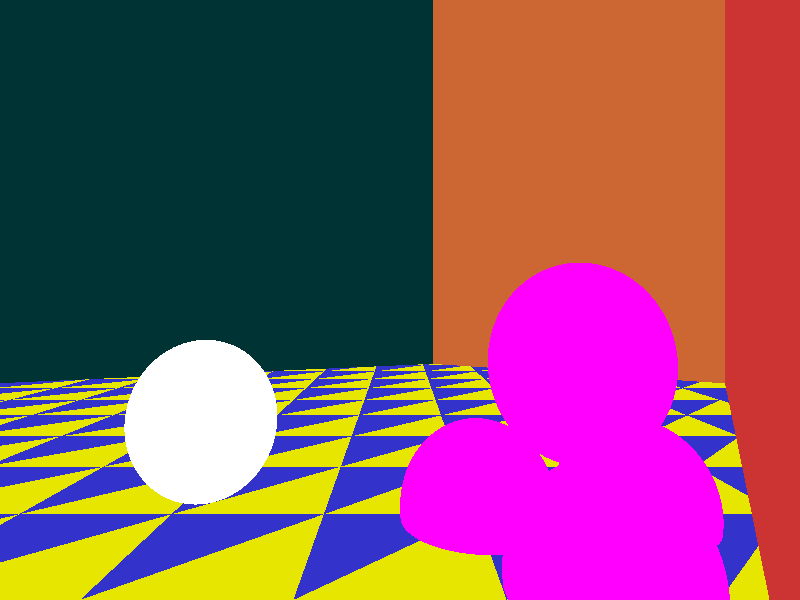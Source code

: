 // cs473, recurses
camera {
  location  <0, 0, 14>
  up        <0,  1,  0>
  right     <1.5, 0,  0>
  look_at   <0, 0, 0>
}


light_source {<-5, 3, 0> color rgb <0.3, 0.5, 0.3>}
light_source {<5, 10, 5> color rgb <0.3, 0.4, 0.5>}

// floor
plane {<0, 1, 0>, -4
  pigment {color rgb <0.2, 0.2, 0.8>}
  finish {ambient 0.4 diffuse 0.2 reflection 0.2}
  translate <0, -1, 0>
}

// left wall
plane {<1, 0, 0>, -8
  pigment {color rgb <0.8, 0.2, 0.2>}
  finish {ambient 0.4 diffuse 0.2 reflection 0.2}
  rotate <0, 30, 0>
}

// back wall
plane {<0, 0, -1>, 30
  pigment {color rgb <0.8, 0.4, 0.2>}
  finish {ambient 0.4 diffuse 0.2 reflection 0.2}
  rotate <0, 30, 0>
}

// back wall on the right
plane {<0, 0, -1>, 30
  pigment {color rgb <0.0, 0.2, 0.2>}
  finish {ambient 0.4 diffuse 0.8 reflection 0.2}
  rotate <0, -20, 0>
}

// pyramid of spheres
sphere {<-2, -1.74305, -1.74305>, 2
  pigment {color rgbf <1.0, 0.0, 1.0, 0.4>}
  finish {ambient 0.2 diffuse 0.4 reflection 0.6}
  translate <-4, -3, 2>
}

sphere {<2, -1.74305, -1.74305>, 2
  pigment {color rgbf <1.0, 0.0, 1.0, 0.4>}
  finish {ambient 0.2 diffuse 0.4 reflection 0.6}
  translate <-4, -3, 2>
}

sphere {<0, -1.74305, 1.74305>, 2
  pigment {color rgbf <1.0, 0.0, 1.0, 0.4>}
  finish {ambient 0.2 diffuse 0.4 reflection 0.6}
  translate <-4, -3, 2>
}

sphere {<0, 1.74305, 0>, 2
  pigment {color rgbf <1.0, 0.0, 1.0, 0.4>}
  finish {ambient 0.2 diffuse 0.4 reflection 0.6}
  translate <-4, -3, 2>
}


// and a few assorted objects
sphere {<0, 0, 0>, 2
  pigment {color rgbf <1.0, 1.0, 1.0, 0.8>}
  finish {ambient 0.2 diffuse 0.8 refraction 1.0 ior 1.333}
  translate <5.5, -3, -1>
}

//box {<-2, -5, -5>, <2, 5, 5>
//  pigment {color rgbf <1.0, 0.2, 1.0, 0.6>}
//  finish {ambient 0.2 diffuse 0.8 reflection 0.2 refraction 1.0 ior 1.9}
//  rotate <0, -45, 0>
//  translate <3, 0, -5>
//}


// tile the floor
// leftmost column
triangle {
  <0, 0, 0>,
  <1, 0, 0>,
  <0, 0, -1>
  scale <4, 4, 4>
  translate <-22, -4.9999, -20>
  pigment {color rgb <0.9, 0.9, 0.0>}
  finish {ambient 0.4 diffuse 0.5}
}

// one column to the right
triangle {
  <0, 0, 0>,
  <1, 0, 0>,
  <0, 0, -1>
  scale <4, 4, 4>
  translate <-18, -4.9999, -12>
  pigment {color rgb <0.9, 0.9, 0.0>}
  finish {ambient 0.4 diffuse 0.5}
}

triangle {
  <0, 0, 0>,
  <1, 0, 0>,
  <0, 0, -1>
  scale <4, 4, 4>
  translate <-18, -4.9999, -16>
  pigment {color rgb <0.9, 0.9, 0.0>}
  finish {ambient 0.4 diffuse 0.5}
}

triangle {
  <0, 0, 0>,
  <1, 0, 0>,
  <0, 0, -1>
  scale <4, 4, 4>
  translate <-18, -4.9999, -20>
  pigment {color rgb <0.9, 0.9, 0.0>}
  finish {ambient 0.4 diffuse 0.5}
}

// one column to the right
triangle {
  <0, 0, 0>,
  <1, 0, 0>,
  <0, 0, -1>
  scale <4, 4, 4>
  translate <-14, -4.9999, -4>
  pigment {color rgb <0.9, 0.9, 0.0>}
  finish {ambient 0.4 diffuse 0.5}
}

triangle {
  <0, 0, 0>,
  <1, 0, 0>,
  <0, 0, -1>
  scale <4, 4, 4>
  translate <-14, -4.9999, -8>
  pigment {color rgb <0.9, 0.9, 0.0>}
  finish {ambient 0.4 diffuse 0.5}
}

triangle {
  <0, 0, 0>,
  <1, 0, 0>,
  <0, 0, -1>
  scale <4, 4, 4>
  translate <-14, -4.9999, -12>
  pigment {color rgb <0.9, 0.9, 0.0>}
  finish {ambient 0.4 diffuse 0.5}
}
triangle {
  <0, 0, 0>,
  <1, 0, 0>,
  <0, 0, -1>
  scale <4, 4, 4>
  translate <-14, -4.9999, -16>
  pigment {color rgb <0.9, 0.9, 0.0>}
  finish {ambient 0.4 diffuse 0.5}
}

triangle {
  <0, 0, 0>,
  <1, 0, 0>,
  <0, 0, -1>
  scale <4, 4, 4>
  translate <-14, -4.9999, -20>
  pigment {color rgb <0.9, 0.9, 0.0>}
  finish {ambient 0.4 diffuse 0.5}
}

triangle {
  <0, 0, 0>,
  <1, 0, 0>,
  <0, 0, -1>
  scale <4, 4, 4>
  translate <-14, -4.9999, -24>
  pigment {color rgb <0.9, 0.9, 0.0>}
  finish {ambient 0.4 diffuse 0.5}
}

// one column to the right
triangle {
  <0, 0, 0>,
  <1, 0, 0>,
  <0, 0, -1>
  scale <4, 4, 4>
  translate <-10, -4.9999, 4>
  pigment {color rgb <0.9, 0.9, 0.0>}
  finish {ambient 0.4 diffuse 0.5}
}

triangle {
  <0, 0, 0>,
  <1, 0, 0>,
  <0, 0, -1>
  scale <4, 4, 4>
  translate <-10, -4.9999, 0>
  pigment {color rgb <0.9, 0.9, 0.0>}
  finish {ambient 0.4 diffuse 0.5}
}

triangle {
  <0, 0, 0>,
  <1, 0, 0>,
  <0, 0, -1>
  scale <4, 4, 4>
  translate <-10, -4.9999, -4>
  pigment {color rgb <0.9, 0.9, 0.0>}
  finish {ambient 0.4 diffuse 0.5}
}

triangle {
  <0, 0, 0>,
  <1, 0, 0>,
  <0, 0, -1>
  scale <4, 4, 4>
  translate <-10, -4.9999, -8>
  pigment {color rgb <0.9, 0.9, 0.0>}
  finish {ambient 0.4 diffuse 0.5}
}

triangle {
  <0, 0, 0>,
  <1, 0, 0>,
  <0, 0, -1>
  scale <4, 4, 4>
  translate <-10, -4.9999, -8>
  pigment {color rgb <0.9, 0.9, 0.0>}
  finish {ambient 0.4 diffuse 0.5}
}

triangle {
  <0, 0, 0>,
  <1, 0, 0>,
  <0, 0, -1>
  scale <4, 4, 4>
  translate <-10, -4.9999, -12>
  pigment {color rgb <0.9, 0.9, 0.0>}
  finish {ambient 0.4 diffuse 0.5}
}

triangle {
  <0, 0, 0>,
  <1, 0, 0>,
  <0, 0, -1>
  scale <4, 4, 4>
  translate <-10, -4.9999, -16>
  pigment {color rgb <0.9, 0.9, 0.0>}
  finish {ambient 0.4 diffuse 0.5}
}

triangle {
  <0, 0, 0>,
  <1, 0, 0>,
  <0, 0, -1>
  scale <4, 4, 4>
  translate <-10, -4.9999, -20>
  pigment {color rgb <0.9, 0.9, 0.0>}
  finish {ambient 0.4 diffuse 0.5}
}

triangle {
  <0, 0, 0>,
  <1, 0, 0>,
  <0, 0, -1>
  scale <4, 4, 4>
  translate <-10, -4.9999, -24>
  pigment {color rgb <0.9, 0.9, 0.0>}
  finish {ambient 0.4 diffuse 0.5}
}

triangle {
  <0, 0, 0>,
  <1, 0, 0>,
  <0, 0, -1>
  scale <4, 4, 4>
  translate <-10, -4.9999, -28>
  pigment {color rgb <0.9, 0.9, 0.0>}
  finish {ambient 0.4 diffuse 0.5}
}

triangle {
  <0, 0, 0>,
  <1, 0, 0>,
  <0, 0, -1>
  scale <4, 4, 4>
  translate <-10, -4.9999, -32>
  pigment {color rgb <0.9, 0.9, 0.0>}
  finish {ambient 0.4 diffuse 0.5}
}

triangle {
  <0, 0, 0>,
  <1, 0, 0>,
  <0, 0, -1>
  scale <4, 4, 4>
  translate <-10, -4.9999, -36>
  pigment {color rgb <0.9, 0.9, 0.0>}
  finish {ambient 0.4 diffuse 0.5}
}

triangle {
  <0, 0, 0>,
  <1, 0, 0>,
  <0, 0, -1>
  scale <4, 4, 4>
  translate <-10, -4.9999, -40>
  pigment {color rgb <0.9, 0.9, 0.0>}
  finish {ambient 0.4 diffuse 0.5}
}


// one column to the right
triangle {
  <0, 0, 0>,
  <1, 0, 0>,
  <0, 0, -1>
  scale <4, 4, 4>
  translate <-6, -4.9999, 4>
  pigment {color rgb <0.9, 0.9, 0.0>}
  finish {ambient 0.4 diffuse 0.5}
}

triangle {
  <0, 0, 0>,
  <1, 0, 0>,
  <0, 0, -1>
  scale <4, 4, 4>
  translate <-6, -4.9999, 0>
  pigment {color rgb <0.9, 0.9, 0.0>}
  finish {ambient 0.4 diffuse 0.5}
}

triangle {
  <0, 0, 0>,
  <1, 0, 0>,
  <0, 0, -1>
  scale <4, 4, 4>
  translate <-6, -4.9999, -4>
  pigment {color rgb <0.9, 0.9, 0.0>}
  finish {ambient 0.4 diffuse 0.5}
}

triangle {
  <0, 0, 0>,
  <1, 0, 0>,
  <0, 0, -1>
  scale <4, 4, 4>
  translate <-6, -4.9999, -8>
  pigment {color rgb <0.9, 0.9, 0.0>}
  finish {ambient 0.4 diffuse 0.5}
}

triangle {
  <0, 0, 0>,
  <1, 0, 0>,
  <0, 0, -1>
  scale <4, 4, 4>
  translate <-6, -4.9999, -12>
  pigment {color rgb <0.9, 0.9, 0.0>}
  finish {ambient 0.4 diffuse 0.5}
}

triangle {
  <0, 0, 0>,
  <1, 0, 0>,
  <0, 0, -1>
  scale <4, 4, 4>
  translate <-6, -4.9999, -16>
  pigment {color rgb <0.9, 0.9, 0.0>}
  finish {ambient 0.4 diffuse 0.5}
}

triangle {
  <0, 0, 0>,
  <1, 0, 0>,
  <0, 0, -1>
  scale <4, 4, 4>
  translate <-6, -4.9999, -20>
  pigment {color rgb <0.9, 0.9, 0.0>}
  finish {ambient 0.4 diffuse 0.5}
}

triangle {
  <0, 0, 0>,
  <1, 0, 0>,
  <0, 0, -1>
  scale <4, 4, 4>
  translate <-6, -4.9999, -24>
  pigment {color rgb <0.9, 0.9, 0.0>}
  finish {ambient 0.4 diffuse 0.5}
}

triangle {
  <0, 0, 0>,
  <1, 0, 0>,
  <0, 0, -1>
  scale <4, 4, 4>
  translate <-6, -4.9999, -28>
  pigment {color rgb <0.9, 0.9, 0.0>}
  finish {ambient 0.4 diffuse 0.5}
}

triangle {
  <0, 0, 0>,
  <1, 0, 0>,
  <0, 0, -1>
  scale <4, 4, 4>
  translate <-6, -4.9999, -32>
  pigment {color rgb <0.9, 0.9, 0.0>}
  finish {ambient 0.4 diffuse 0.5}
}

triangle {
  <0, 0, 0>,
  <1, 0, 0>,
  <0, 0, -1>
  scale <4, 4, 4>
  translate <-6, -4.9999, -36>
  pigment {color rgb <0.9, 0.9, 0.0>}
  finish {ambient 0.4 diffuse 0.5}
}

triangle {
  <0, 0, 0>,
  <1, 0, 0>,
  <0, 0, -1>
  scale <4, 4, 4>
  translate <-6, -4.9999, -40>
  pigment {color rgb <0.9, 0.9, 0.0>}
  finish {ambient 0.4 diffuse 0.5}
}

triangle {
  <0, 0, 0>,
  <1, 0, 0>,
  <0, 0, -1>
  scale <4, 4, 4>
  translate <-6, -4.9999, -44>
  pigment {color rgb <0.9, 0.9, 0.0>}
  finish {ambient 0.4 diffuse 0.5}
}

triangle {
  <0, 0, 0>,
  <1, 0, 0>,
  <0, 0, -1>
  scale <4, 4, 4>
  translate <-6, -4.9999, -48>
  pigment {color rgb <0.9, 0.9, 0.0>}
  finish {ambient 0.4 diffuse 0.5}
}


// one more column to the right
triangle {
  <0, 0, 0>,
  <1, 0, 0>,
  <0, 0, -1>
  scale <4, 4, 4>
  translate <-2, -4.9999, 4>
  pigment {color rgb <0.9, 0.9, 0.0>}
  finish {ambient 0.4 diffuse 0.5}
}

triangle {
  <0, 0, 0>,
  <1, 0, 0>,
  <0, 0, -1>
  scale <4, 4, 4>
  translate <-2, -4.9999, 0>
  pigment {color rgb <0.9, 0.9, 0.0>}
  finish {ambient 0.4 diffuse 0.5}
}

triangle {
  <0, 0, 0>,
  <1, 0, 0>,
  <0, 0, -1>
  scale <4, 4, 4>
  translate <-2, -4.9999, -4>
  pigment {color rgb <0.9, 0.9, 0.0>}
  finish {ambient 0.4 diffuse 0.5}
}

triangle {
  <0, 0, 0>,
  <1, 0, 0>,
  <0, 0, -1>
  scale <4, 4, 4>
  translate <-2, -4.9999, -8>
  pigment {color rgb <0.9, 0.9, 0.0>}
  finish {ambient 0.4 diffuse 0.5}
}

triangle {
  <0, 0, 0>,
  <1, 0, 0>,
  <0, 0, -1>
  scale <4, 4, 4>
  translate <-2, -4.9999, -12>
  pigment {color rgb <0.9, 0.9, 0.0>}
  finish {ambient 0.4 diffuse 0.5}
}

triangle {
  <0, 0, 0>,
  <1, 0, 0>,
  <0, 0, -1>
  scale <4, 4, 4>
  translate <-2, -4.9999, -16>
  pigment {color rgb <0.9, 0.9, 0.0>}
  finish {ambient 0.4 diffuse 0.5}
}

triangle {
  <0, 0, 0>,
  <1, 0, 0>,
  <0, 0, -1>
  scale <4, 4, 4>
  translate <-2, -4.9999, -20>
  pigment {color rgb <0.9, 0.9, 0.0>}
  finish {ambient 0.4 diffuse 0.5}
}

triangle {
  <0, 0, 0>,
  <1, 0, 0>,
  <0, 0, -1>
  scale <4, 4, 4>
  translate <-2, -4.9999, -24>
  pigment {color rgb <0.9, 0.9, 0.0>}
  finish {ambient 0.4 diffuse 0.5}
}

triangle {
  <0, 0, 0>,
  <1, 0, 0>,
  <0, 0, -1>
  scale <4, 4, 4>
  translate <-2, -4.9999, -28>
  pigment {color rgb <0.9, 0.9, 0.0>}
  finish {ambient 0.4 diffuse 0.5}
}

triangle {
  <0, 0, 0>,
  <1, 0, 0>,
  <0, 0, -1>
  scale <4, 4, 4>
  translate <-2, -4.9999, -32>
  pigment {color rgb <0.9, 0.9, 0.0>}
  finish {ambient 0.4 diffuse 0.5}
}

triangle {
  <0, 0, 0>,
  <1, 0, 0>,
  <0, 0, -1>
  scale <4, 4, 4>
  translate <-2, -4.9999, -36>
  pigment {color rgb <0.9, 0.9, 0.0>}
  finish {ambient 0.4 diffuse 0.5}
}


// one more column to the right

triangle {
  <0, 0, 0>,
  <1, 0, 0>,
  <0, 0, -1>
  scale <4, 4, 4>
  translate <2, -4.9999, 4>
  pigment {color rgb <0.9, 0.9, 0.0>}
  finish {ambient 0.4 diffuse 0.5}
}


triangle {
  <0, 0, 0>,
  <1, 0, 0>,
  <0, 0, -1>
  scale <4, 4, 4>
  translate <2, -4.9999, 0>
  pigment {color rgb <0.9, 0.9, 0.0>}
  finish {ambient 0.4 diffuse 0.5}
}


triangle {
  <0, 0, 0>,
  <1, 0, 0>,
  <0, 0, -1>
  scale <4, 4, 4>
  translate <2, -4.9999, -4>
  pigment {color rgb <0.9, 0.9, 0.0>}
  finish {ambient 0.4 diffuse 0.5}
}


triangle {
  <0, 0, 0>,
  <1, 0, 0>,
  <0, 0, -1>
  scale <4, 4, 4>
  translate <2, -4.9999, -8>
  pigment {color rgb <0.9, 0.9, 0.0>}
  finish {ambient 0.4 diffuse 0.5}
}


triangle {
  <0, 0, 0>,
  <1, 0, 0>,
  <0, 0, -1>
  scale <4, 4, 4>
  translate <2, -4.9999, -12>
  pigment {color rgb <0.9, 0.9, 0.0>}
  finish {ambient 0.4 diffuse 0.5}
}


triangle {
  <0, 0, 0>,
  <1, 0, 0>,
  <0, 0, -1>
  scale <4, 4, 4>
  translate <2, -4.9999, -16>
  pigment {color rgb <0.9, 0.9, 0.0>}
  finish {ambient 0.4 diffuse 0.5}
}


triangle {
  <0, 0, 0>,
  <1, 0, 0>,
  <0, 0, -1>
  scale <4, 4, 4>
  translate <2, -4.9999, -20>
  pigment {color rgb <0.9, 0.9, 0.0>}
  finish {ambient 0.4 diffuse 0.5}
}


triangle {
  <0, 0, 0>,
  <1, 0, 0>,
  <0, 0, -1>
  scale <4, 4, 4>
  translate <2, -4.9999, -24>
  pigment {color rgb <0.9, 0.9, 0.0>}
  finish {ambient 0.4 diffuse 0.5}
}


triangle {
  <0, 0, 0>,
  <1, 0, 0>,
  <0, 0, -1>
  scale <4, 4, 4>
  translate <2, -4.9999, -28>
  pigment {color rgb <0.9, 0.9, 0.0>}
  finish {ambient 0.4 diffuse 0.5}
}


// one more column to the right
triangle {
  <0, 0, 0>,
  <1, 0, 0>,
  <0, 0, -1>
  scale <4, 4, 4>
  translate <6, -4.9999, 4>
  pigment {color rgb <0.9, 0.9, 0.0>}
  finish {ambient 0.4 diffuse 0.5}
}

triangle {
  <0, 0, 0>,
  <1, 0, 0>,
  <0, 0, -1>
  scale <4, 4, 4>
  translate <6, -4.9999, 0>
  pigment {color rgb <0.9, 0.9, 0.0>}
  finish {ambient 0.4 diffuse 0.5}
}

triangle {
  <0, 0, 0>,
  <1, 0, 0>,
  <0, 0, -1>
  scale <4, 4, 4>
  translate <6, -4.9999, -4>
  pigment {color rgb <0.9, 0.9, 0.0>}
  finish {ambient 0.4 diffuse 0.5}
}

triangle {
  <0, 0, 0>,
  <1, 0, 0>,
  <0, 0, -1>
  scale <4, 4, 4>
  translate <6, -4.9999, -8>
  pigment {color rgb <0.9, 0.9, 0.0>}
  finish {ambient 0.4 diffuse 0.5}
}

triangle {
  <0, 0, 0>,
  <1, 0, 0>,
  <0, 0, -1>
  scale <4, 4, 4>
  translate <6, -4.9999, -12>
  pigment {color rgb <0.9, 0.9, 0.0>}
  finish {ambient 0.4 diffuse 0.5}
}

triangle {
  <0, 0, 0>,
  <1, 0, 0>,
  <0, 0, -1>
  scale <4, 4, 4>
  translate <6, -4.9999, -16>
  pigment {color rgb <0.9, 0.9, 0.0>}
  finish {ambient 0.4 diffuse 0.5}
}

triangle {
  <0, 0, 0>,
  <1, 0, 0>,
  <0, 0, -1>
  scale <4, 4, 4>
  translate <6, -4.9999, -20>
  pigment {color rgb <0.9, 0.9, 0.0>}
  finish {ambient 0.4 diffuse 0.5}
}

triangle {
  <0, 0, 0>,
  <1, 0, 0>,
  <0, 0, -1>
  scale <4, 4, 4>
  translate <6, -4.9999, -24>
  pigment {color rgb <0.9, 0.9, 0.0>}
  finish {ambient 0.4 diffuse 0.5}
}

triangle {
  <0, 0, 0>,
  <1, 0, 0>,
  <0, 0, -1>
  scale <4, 4, 4>
  translate <6, -4.9999, -28>
  pigment {color rgb <0.9, 0.9, 0.0>}
  finish {ambient 0.4 diffuse 0.5}
}

// one more column to the right
triangle {
  <0, 0, 0>,
  <1, 0, 0>,
  <0, 0, -1>
  scale <4, 4, 4>
  translate <10, -4.9999, 4>
  pigment {color rgb <0.9, 0.9, 0.0>}
  finish {ambient 0.4 diffuse 0.5}
}

triangle {
  <0, 0, 0>,
  <1, 0, 0>,
  <0, 0, -1>
  scale <4, 4, 4>
  translate <10, -4.9999, 0>
  pigment {color rgb <0.9, 0.9, 0.0>}
  finish {ambient 0.4 diffuse 0.5}
}

triangle {
  <0, 0, 0>,
  <1, 0, 0>,
  <0, 0, -1>
  scale <4, 4, 4>
  translate <10, -4.9999, -4>
  pigment {color rgb <0.9, 0.9, 0.0>}
  finish {ambient 0.4 diffuse 0.5}
}

triangle {
  <0, 0, 0>,
  <1, 0, 0>,
  <0, 0, -1>
  scale <4, 4, 4>
  translate <10, -4.9999, -8>
  pigment {color rgb <0.9, 0.9, 0.0>}
  finish {ambient 0.4 diffuse 0.5}
}

triangle {
  <0, 0, 0>,
  <1, 0, 0>,
  <0, 0, -1>
  scale <4, 4, 4>
  translate <10, -4.9999, -12>
  pigment {color rgb <0.9, 0.9, 0.0>}
  finish {ambient 0.4 diffuse 0.5}
}

triangle {
  <0, 0, 0>,
  <1, 0, 0>,
  <0, 0, -1>
  scale <4, 4, 4>
  translate <10, -4.9999, -16>
  pigment {color rgb <0.9, 0.9, 0.0>}
  finish {ambient 0.4 diffuse 0.5}
}

triangle {
  <0, 0, 0>,
  <1, 0, 0>,
  <0, 0, -1>
  scale <4, 4, 4>
  translate <10, -4.9999, -20>
  pigment {color rgb <0.9, 0.9, 0.0>}
  finish {ambient 0.4 diffuse 0.5}
}

triangle {
  <0, 0, 0>,
  <1, 0, 0>,
  <0, 0, -1>
  scale <4, 4, 4>
  translate <10, -4.9999, -24>
  pigment {color rgb <0.9, 0.9, 0.0>}
  finish {ambient 0.4 diffuse 0.5}
}

triangle {
  <0, 0, 0>,
  <1, 0, 0>,
  <0, 0, -1>
  scale <4, 4, 4>
  translate <10, -4.9999, -28>
  pigment {color rgb <0.9, 0.9, 0.0>}
  finish {ambient 0.4 diffuse 0.5}
}

// one more column to the right
triangle {
  <0, 0, 0>,
  <1, 0, 0>,
  <0, 0, -1>
  scale <4, 4, 4>
  translate <14, -4.9999, -4>
  pigment {color rgb <0.9, 0.9, 0.0>}
  finish {ambient 0.4 diffuse 0.5}
}

triangle {
  <0, 0, 0>,
  <1, 0, 0>,
  <0, 0, -1>
  scale <4, 4, 4>
  translate <14, -4.9999, -8>
  pigment {color rgb <0.9, 0.9, 0.0>}
  finish {ambient 0.4 diffuse 0.5}
}

triangle {
  <0, 0, 0>,
  <1, 0, 0>,
  <0, 0, -1>
  scale <4, 4, 4>
  translate <14, -4.9999, -12>
  pigment {color rgb <0.9, 0.9, 0.0>}
  finish {ambient 0.4 diffuse 0.5}
}

triangle {
  <0, 0, 0>,
  <1, 0, 0>,
  <0, 0, -1>
  scale <4, 4, 4>
  translate <14, -4.9999, -16>
  pigment {color rgb <0.9, 0.9, 0.0>}
  finish {ambient 0.4 diffuse 0.5}
}

triangle {
  <0, 0, 0>,
  <1, 0, 0>,
  <0, 0, -1>
  scale <4, 4, 4>
  translate <14, -4.9999, -20>
  pigment {color rgb <0.9, 0.9, 0.0>}
  finish {ambient 0.4 diffuse 0.5}
}

triangle {
  <0, 0, 0>,
  <1, 0, 0>,
  <0, 0, -1>
  scale <4, 4, 4>
  translate <14, -4.9999, -24>
  pigment {color rgb <0.9, 0.9, 0.0>}
  finish {ambient 0.4 diffuse 0.5}
}

// one more column to the right
triangle {
  <0, 0, 0>,
  <1, 0, 0>,
  <0, 0, -1>
  scale <4, 4, 4>
  translate <18, -4.9999, -8>
  pigment {color rgb <0.9, 0.9, 0.0>}
  finish {ambient 0.4 diffuse 0.5}
}

triangle {
  <0, 0, 0>,
  <1, 0, 0>,
  <0, 0, -1>
  scale <4, 4, 4>
  translate <18, -4.9999, -12>
  pigment {color rgb <0.9, 0.9, 0.0>}
  finish {ambient 0.4 diffuse 0.5}
}

triangle {
  <0, 0, 0>,
  <1, 0, 0>,
  <0, 0, -1>
  scale <4, 4, 4>
  translate <18, -4.9999, -16>
  pigment {color rgb <0.9, 0.9, 0.0>}
  finish {ambient 0.4 diffuse 0.5}
}

triangle {
  <0, 0, 0>,
  <1, 0, 0>,
  <0, 0, -1>
  scale <4, 4, 4>
  translate <18, -4.9999, -20>
  pigment {color rgb <0.9, 0.9, 0.0>}
  finish {ambient 0.4 diffuse 0.5}
}

triangle {
  <0, 0, 0>,
  <1, 0, 0>,
  <0, 0, -1>
  scale <4, 4, 4>
  translate <18, -4.9999, -24>
  pigment {color rgb <0.9, 0.9, 0.0>}
  finish {ambient 0.4 diffuse 0.5}
}

triangle {
  <0, 0, 0>,
  <1, 0, 0>,
  <0, 0, -1>
  scale <4, 4, 4>
  translate <18, -4.9999, -28>
  pigment {color rgb <0.9, 0.9, 0.0>}
  finish {ambient 0.4 diffuse 0.5}
}

// one more column to the right
triangle {
  <0, 0, 0>,
  <1, 0, 0>,
  <0, 0, -1>
  scale <4, 4, 4>
  translate <22, -4.9999, -12>
  pigment {color rgb <0.9, 0.9, 0.0>}
  finish {ambient 0.4 diffuse 0.5}
}

triangle {
  <0, 0, 0>,
  <1, 0, 0>,
  <0, 0, -1>
  scale <4, 4, 4>
  translate <22, -4.9999, -16>
  pigment {color rgb <0.9, 0.9, 0.0>}
  finish {ambient 0.4 diffuse 0.5}
}

triangle {
  <0, 0, 0>,
  <1, 0, 0>,
  <0, 0, -1>
  scale <4, 4, 4>
  translate <22, -4.9999, -20>
  pigment {color rgb <0.9, 0.9, 0.0>}
  finish {ambient 0.4 diffuse 0.5}
}

triangle {
  <0, 0, 0>,
  <1, 0, 0>,
  <0, 0, -1>
  scale <4, 4, 4>
  translate <22, -4.9999, -24>
  pigment {color rgb <0.9, 0.9, 0.0>}
  finish {ambient 0.4 diffuse 0.5}
}

